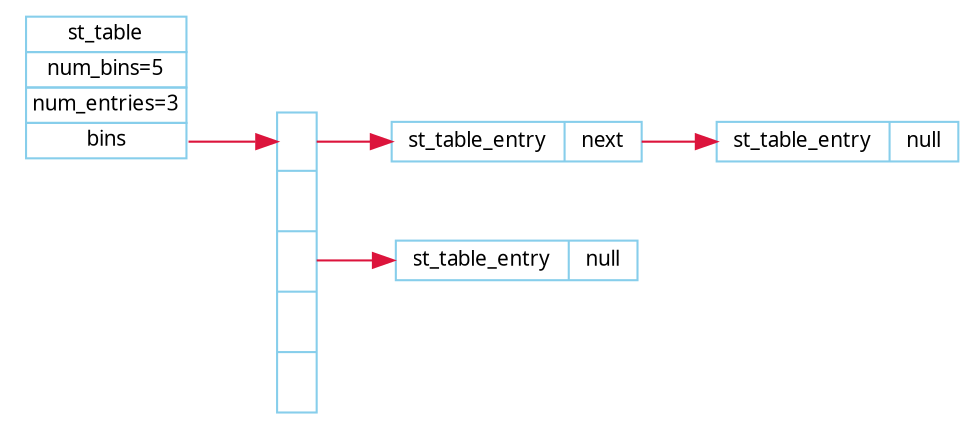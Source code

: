 //usr/bin/dot
digraph st{
    fontname = "Verdana";
    fontsize = 10;
    rankdir  = LR; //设置图的方向,左到右，默认由上到下
    //rotate   = 90;

    node [shape = "record", width = .1, height = .1];
    node [fontname = "Verdana", fontsize = 10, color = "skyblue", shape = "record"];
    edge [fontname = "Verdana", fontsize = 10, color = "crimson", style = "solid"];

    node [shape="plaintext"];
    st_table [label=<
        <table border="0" cellborder="1" cellspacing="0" align="left">
            <tr>
                <td>st_table</td>
            </tr>
            <tr>
                <td>num_bins=5</td>
            </tr>
            <tr>
                <td>num_entries=3</td>
            </tr>
            <tr>
                <td port="bins">bins</td>
            </tr>
        </table>
        >];


    node [shape="record"];
    num_bins [label=" <b1> | <b2> | <b3> | <b4> | <b5> ", height=2];

    entry_1 [label="{<e>st_table_entry|<next>next}"];
    entry_2 [label="{<e>st_table_entry|<next>null}"];
    entry_3 [label="{<e>st_table_entry|<next>null}"];

    st_table: bins -> num_bins: b1;
    num_bins: b1 -> entry_1: e;
    entry_1: next -> entry_2: e;
    num_bins: b3 -> entry_3: e;
}
